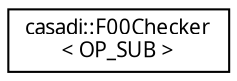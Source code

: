 digraph "Graphical Class Hierarchy"
{
  edge [fontname="FreeSans.ttf",fontsize="10",labelfontname="FreeSans.ttf",labelfontsize="10"];
  node [fontname="FreeSans.ttf",fontsize="10",shape=record];
  rankdir="LR";
  Node1 [label="casadi::F00Checker\l\< OP_SUB \>",height=0.2,width=0.4,color="black", fillcolor="white", style="filled",URL="$dc/dd0/structcasadi_1_1F00Checker_3_01OP__SUB_01_4.html"];
}
